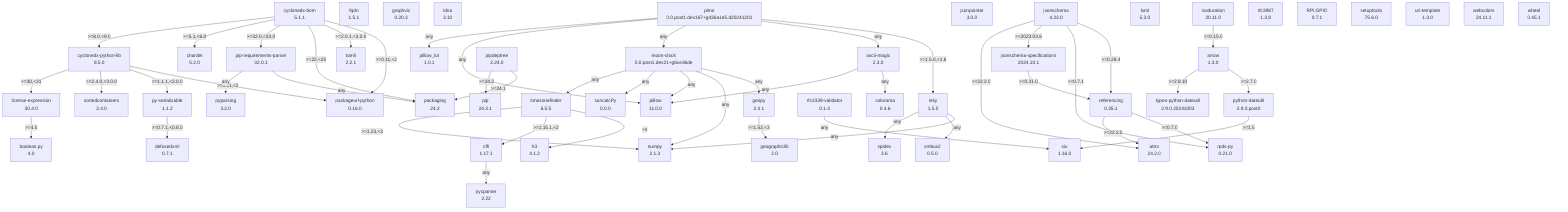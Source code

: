 flowchart TD
    classDef missing stroke-dasharray: 5
    arrow["arrow\n1.3.0"]
    ascii-magic["ascii-magic\n2.3.0"]
    attrs["attrs\n24.2.0"]
    boolean-py["boolean.py\n4.0"]
    cffi["cffi\n1.17.1"]
    chardet["chardet\n5.2.0"]
    colorama["colorama\n0.4.6"]
    cyclonedx-bom["cyclonedx-bom\n5.1.1"]
    cyclonedx-python-lib["cyclonedx-python-lib\n8.5.0"]
    defusedxml["defusedxml\n0.7.1"]
    fqdn["fqdn\n1.5.1"]
    geographiclib["geographiclib\n2.0"]
    geopy["geopy\n2.4.1"]
    graphviz["graphviz\n0.20.3"]
    h3["h3\n4.1.2"]
    idna["idna\n3.10"]
    inky["inky\n1.5.0"]
    isoduration["isoduration\n20.11.0"]
    jsonpointer["jsonpointer\n3.0.0"]
    jsonschema-specifications["jsonschema-specifications\n2024.10.1"]
    jsonschema["jsonschema\n4.23.0"]
    license-expression["license-expression\n30.4.0"]
    lxml["lxml\n5.3.0"]
    moon-clock["moon-clock\n0.0.post1.dev21+g6ce36de"]
    numpy["numpy\n2.1.3"]
    packageurl-python["packageurl-python\n0.16.0"]
    packaging["packaging\n24.2"]
    pillow-lut["pillow_lut\n1.0.1"]
    pillow["pillow\n11.0.0"]
    pimo["pimo\n0.0.post1.dev167+g436a1e5.d20241201"]
    pip-requirements-parser["pip-requirements-parser\n32.0.1"]
    pip["pip\n24.3.1"]
    pipdeptree["pipdeptree\n2.24.0"]
    py-serializable["py-serializable\n1.1.2"]
    pycparser["pycparser\n2.22"]
    pyparsing["pyparsing\n3.2.0"]
    python-dateutil["python-dateutil\n2.9.0.post0"]
    referencing["referencing\n0.35.1"]
    rfc3339-validator["rfc3339-validator\n0.1.4"]
    rfc3987["rfc3987\n1.3.8"]
    rpds-py["rpds-py\n0.21.0"]
    rpi-gpio["RPi.GPIO\n0.7.1"]
    setuptools["setuptools\n75.6.0"]
    six["six\n1.16.0"]
    smbus2["smbus2\n0.5.0"]
    sortedcontainers["sortedcontainers\n2.4.0"]
    spidev["spidev\n3.6"]
    suncalcpy["suncalcPy\n0.0.0"]
    timezonefinder["timezonefinder\n6.5.5"]
    tomli["tomli\n2.2.1"]
    types-python-dateutil["types-python-dateutil\n2.9.0.20241003"]
    uri-template["uri-template\n1.3.0"]
    webcolors["webcolors\n24.11.1"]
    wheel["wheel\n0.45.1"]
    arrow -- ">=2.7.0" --> python-dateutil
    arrow -- ">=2.8.10" --> types-python-dateutil
    ascii-magic -- "any" --> colorama
    ascii-magic -- "any" --> pillow
    cffi -- "any" --> pycparser
    cyclonedx-bom -- ">=0.11,<2" --> packageurl-python
    cyclonedx-bom -- ">=2.0.1,<3.0.0" --> tomli
    cyclonedx-bom -- ">=22,<25" --> packaging
    cyclonedx-bom -- ">=32.0,<33.0" --> pip-requirements-parser
    cyclonedx-bom -- ">=5.1,<6.0" --> chardet
    cyclonedx-bom -- ">=8.0,<9.0" --> cyclonedx-python-lib
    cyclonedx-python-lib -- ">=0.11,<2" --> packageurl-python
    cyclonedx-python-lib -- ">=1.1.1,<2.0.0" --> py-serializable
    cyclonedx-python-lib -- ">=2.4.0,<3.0.0" --> sortedcontainers
    cyclonedx-python-lib -- ">=30,<31" --> license-expression
    geopy -- ">=1.52,<3" --> geographiclib
    inky -- "any" --> numpy
    inky -- "any" --> smbus2
    inky -- "any" --> spidev
    isoduration -- ">=0.15.0" --> arrow
    jsonschema -- ">=0.28.4" --> referencing
    jsonschema -- ">=0.7.1" --> rpds-py
    jsonschema -- ">=2023.03.6" --> jsonschema-specifications
    jsonschema -- ">=22.2.0" --> attrs
    jsonschema-specifications -- ">=0.31.0" --> referencing
    license-expression -- ">=4.0" --> boolean-py
    moon-clock -- "any" --> geopy
    moon-clock -- "any" --> numpy
    moon-clock -- "any" --> pillow
    moon-clock -- "any" --> suncalcpy
    moon-clock -- "any" --> timezonefinder
    pimo -- ">=1.5.0,<1.6" --> inky
    pimo -- "any" --> ascii-magic
    pimo -- "any" --> moon-clock
    pimo -- "any" --> pillow
    pimo -- "any" --> pillow-lut
    pip-requirements-parser -- "any" --> packaging
    pip-requirements-parser -- "any" --> pyparsing
    pipdeptree -- ">=24.1" --> packaging
    pipdeptree -- ">=24.2" --> pip
    py-serializable -- ">=0.7.1,<0.8.0" --> defusedxml
    python-dateutil -- ">=1.5" --> six
    referencing -- ">=0.7.0" --> rpds-py
    referencing -- ">=22.2.0" --> attrs
    rfc3339-validator -- "any" --> six
    timezonefinder -- ">4" --> h3
    timezonefinder -- ">=1.15.1,<2" --> cffi
    timezonefinder -- ">=1.23,<3" --> numpy